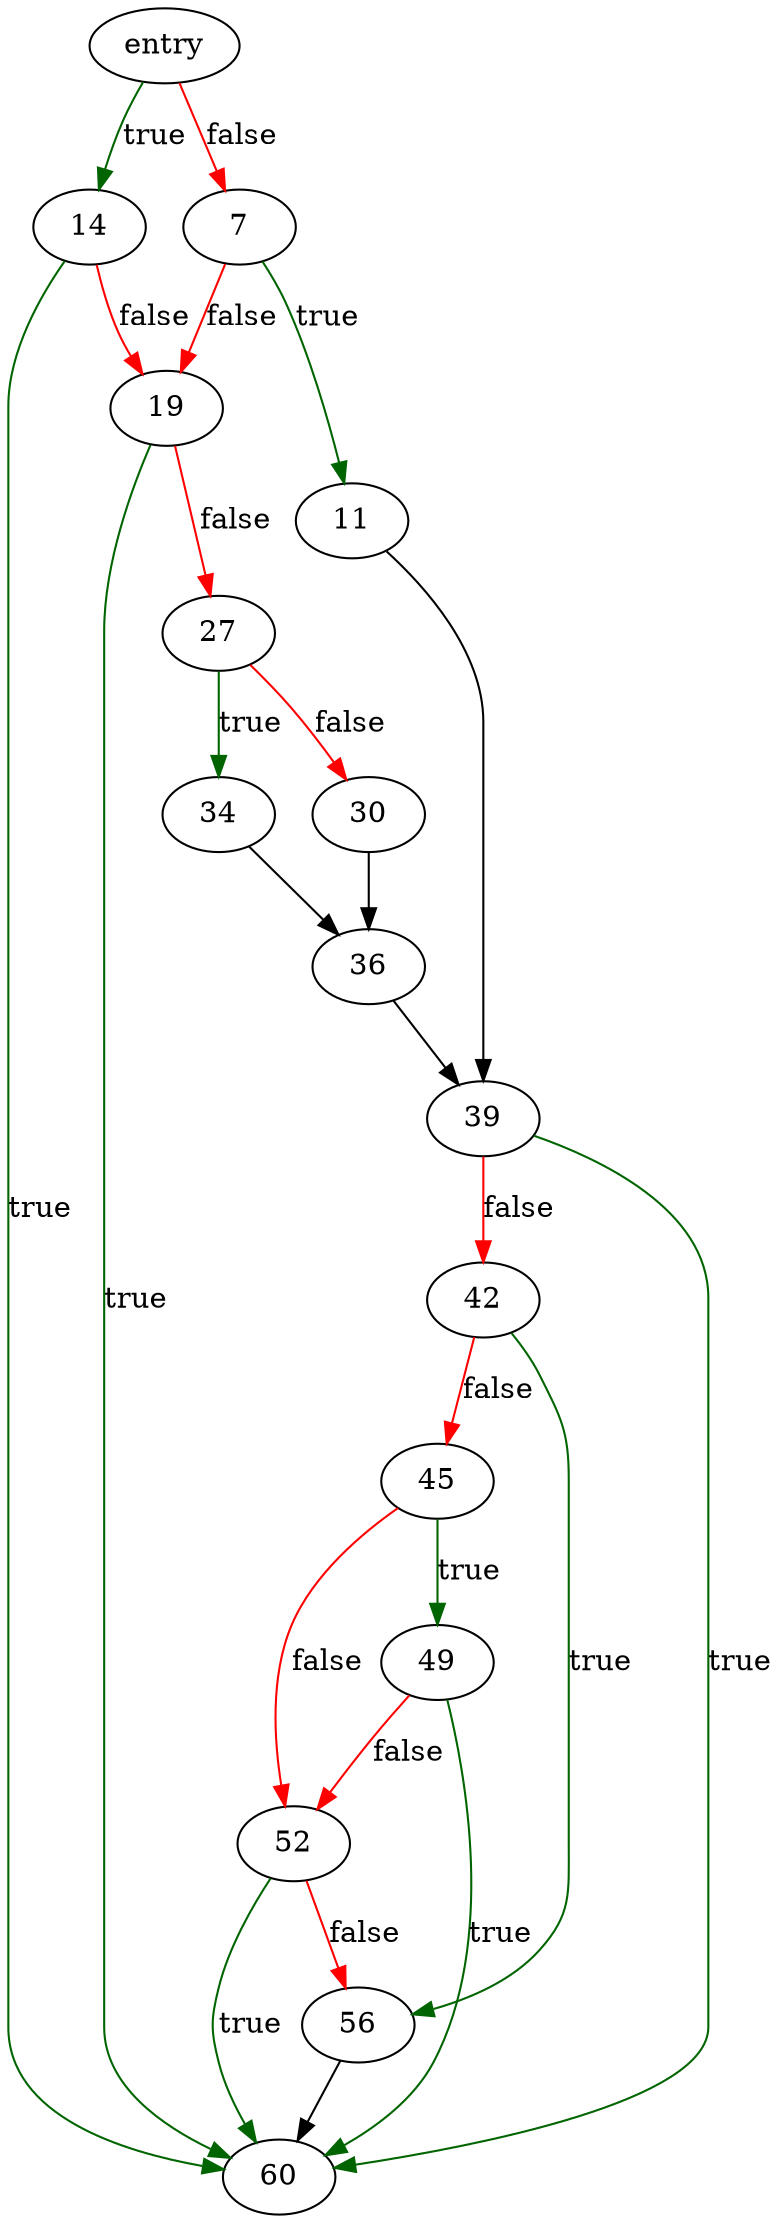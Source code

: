 digraph "di_set_insert" {
	// Node definitions.
	3 [label=entry];
	7;
	11;
	14;
	19;
	27;
	30;
	34;
	36;
	39;
	42;
	45;
	49;
	52;
	56;
	60;

	// Edge definitions.
	3 -> 7 [
		color=red
		label=false
	];
	3 -> 14 [
		color=darkgreen
		label=true
	];
	7 -> 11 [
		color=darkgreen
		label=true
	];
	7 -> 19 [
		color=red
		label=false
	];
	11 -> 39;
	14 -> 19 [
		color=red
		label=false
	];
	14 -> 60 [
		color=darkgreen
		label=true
	];
	19 -> 27 [
		color=red
		label=false
	];
	19 -> 60 [
		color=darkgreen
		label=true
	];
	27 -> 30 [
		color=red
		label=false
	];
	27 -> 34 [
		color=darkgreen
		label=true
	];
	30 -> 36;
	34 -> 36;
	36 -> 39;
	39 -> 42 [
		color=red
		label=false
	];
	39 -> 60 [
		color=darkgreen
		label=true
	];
	42 -> 45 [
		color=red
		label=false
	];
	42 -> 56 [
		color=darkgreen
		label=true
	];
	45 -> 49 [
		color=darkgreen
		label=true
	];
	45 -> 52 [
		color=red
		label=false
	];
	49 -> 52 [
		color=red
		label=false
	];
	49 -> 60 [
		color=darkgreen
		label=true
	];
	52 -> 56 [
		color=red
		label=false
	];
	52 -> 60 [
		color=darkgreen
		label=true
	];
	56 -> 60;
}